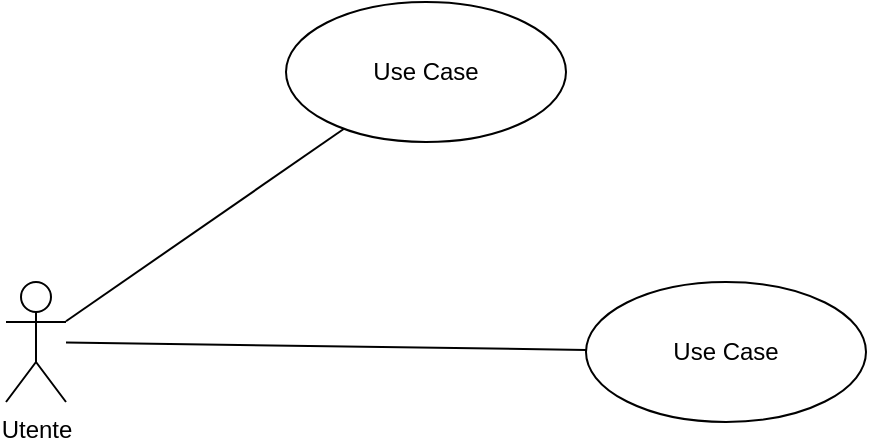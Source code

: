 <mxfile version="22.1.0" type="github">
  <diagram name="Pagina-1" id="hsbDmEz4OHzOjh6wGw8O">
    <mxGraphModel dx="1434" dy="782" grid="1" gridSize="10" guides="1" tooltips="1" connect="1" arrows="1" fold="1" page="1" pageScale="1" pageWidth="827" pageHeight="1169" math="0" shadow="0">
      <root>
        <mxCell id="0" />
        <mxCell id="1" parent="0" />
        <mxCell id="qwmhT0cSh6cniepG6w-j-4" style="rounded=0;orthogonalLoop=1;jettySize=auto;html=1;endArrow=none;endFill=0;" edge="1" parent="1" source="qwmhT0cSh6cniepG6w-j-1" target="qwmhT0cSh6cniepG6w-j-3">
          <mxGeometry relative="1" as="geometry" />
        </mxCell>
        <mxCell id="qwmhT0cSh6cniepG6w-j-5" style="rounded=0;orthogonalLoop=1;jettySize=auto;html=1;endArrow=none;endFill=0;" edge="1" parent="1" source="qwmhT0cSh6cniepG6w-j-1" target="qwmhT0cSh6cniepG6w-j-2">
          <mxGeometry relative="1" as="geometry" />
        </mxCell>
        <mxCell id="qwmhT0cSh6cniepG6w-j-1" value="Utente" style="shape=umlActor;verticalLabelPosition=bottom;verticalAlign=top;html=1;" vertex="1" parent="1">
          <mxGeometry x="150" y="250" width="30" height="60" as="geometry" />
        </mxCell>
        <mxCell id="qwmhT0cSh6cniepG6w-j-2" value="Use Case" style="ellipse;whiteSpace=wrap;html=1;" vertex="1" parent="1">
          <mxGeometry x="290" y="110" width="140" height="70" as="geometry" />
        </mxCell>
        <mxCell id="qwmhT0cSh6cniepG6w-j-3" value="Use Case" style="ellipse;whiteSpace=wrap;html=1;" vertex="1" parent="1">
          <mxGeometry x="440" y="250" width="140" height="70" as="geometry" />
        </mxCell>
      </root>
    </mxGraphModel>
  </diagram>
</mxfile>
